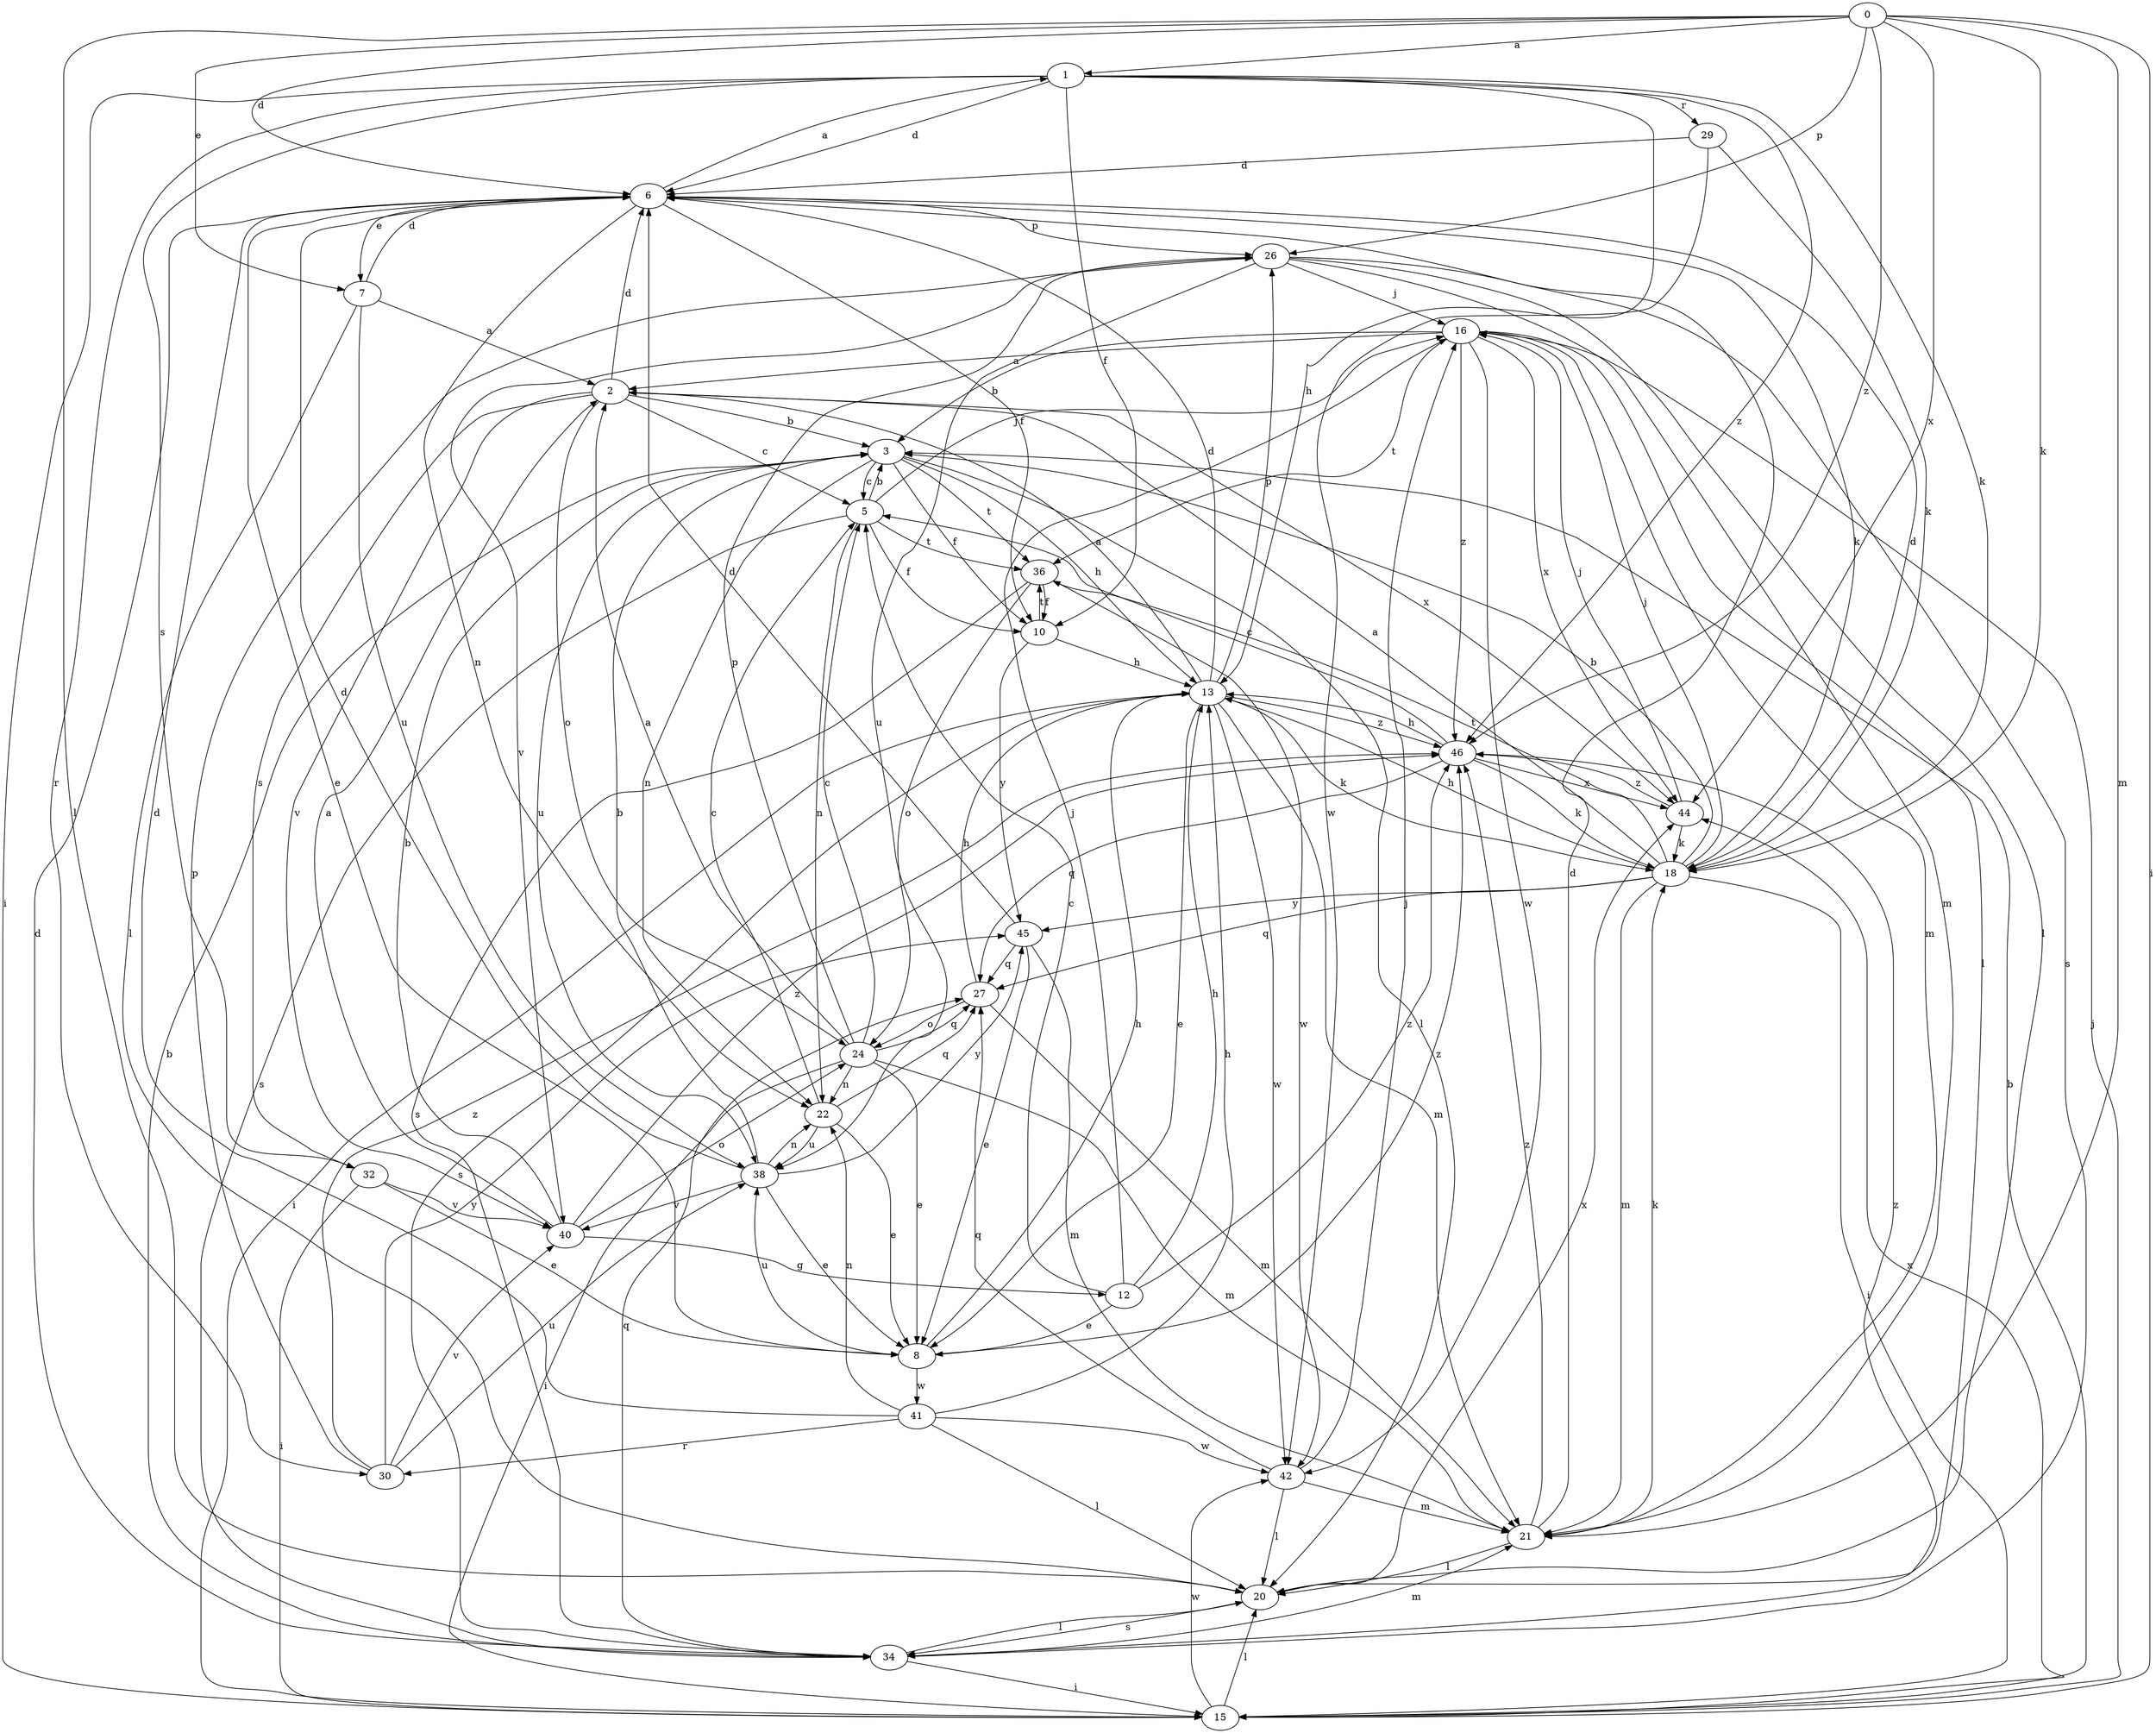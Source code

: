 strict digraph  {
0;
1;
2;
3;
5;
6;
7;
8;
10;
12;
13;
15;
16;
18;
20;
21;
22;
24;
26;
27;
29;
30;
32;
34;
36;
38;
40;
41;
42;
44;
45;
46;
0 -> 1  [label=a];
0 -> 6  [label=d];
0 -> 7  [label=e];
0 -> 15  [label=i];
0 -> 18  [label=k];
0 -> 20  [label=l];
0 -> 21  [label=m];
0 -> 26  [label=p];
0 -> 44  [label=x];
0 -> 46  [label=z];
1 -> 6  [label=d];
1 -> 10  [label=f];
1 -> 13  [label=h];
1 -> 15  [label=i];
1 -> 18  [label=k];
1 -> 29  [label=r];
1 -> 30  [label=r];
1 -> 32  [label=s];
1 -> 46  [label=z];
2 -> 3  [label=b];
2 -> 5  [label=c];
2 -> 6  [label=d];
2 -> 24  [label=o];
2 -> 32  [label=s];
2 -> 40  [label=v];
2 -> 44  [label=x];
3 -> 5  [label=c];
3 -> 10  [label=f];
3 -> 13  [label=h];
3 -> 20  [label=l];
3 -> 22  [label=n];
3 -> 36  [label=t];
3 -> 38  [label=u];
5 -> 3  [label=b];
5 -> 10  [label=f];
5 -> 16  [label=j];
5 -> 22  [label=n];
5 -> 34  [label=s];
5 -> 36  [label=t];
6 -> 1  [label=a];
6 -> 7  [label=e];
6 -> 8  [label=e];
6 -> 10  [label=f];
6 -> 18  [label=k];
6 -> 22  [label=n];
6 -> 26  [label=p];
7 -> 2  [label=a];
7 -> 6  [label=d];
7 -> 20  [label=l];
7 -> 38  [label=u];
8 -> 13  [label=h];
8 -> 38  [label=u];
8 -> 41  [label=w];
8 -> 46  [label=z];
10 -> 13  [label=h];
10 -> 36  [label=t];
10 -> 45  [label=y];
12 -> 5  [label=c];
12 -> 8  [label=e];
12 -> 13  [label=h];
12 -> 16  [label=j];
12 -> 46  [label=z];
13 -> 2  [label=a];
13 -> 6  [label=d];
13 -> 8  [label=e];
13 -> 15  [label=i];
13 -> 18  [label=k];
13 -> 21  [label=m];
13 -> 26  [label=p];
13 -> 34  [label=s];
13 -> 42  [label=w];
13 -> 46  [label=z];
15 -> 3  [label=b];
15 -> 16  [label=j];
15 -> 20  [label=l];
15 -> 42  [label=w];
15 -> 44  [label=x];
16 -> 2  [label=a];
16 -> 3  [label=b];
16 -> 20  [label=l];
16 -> 21  [label=m];
16 -> 36  [label=t];
16 -> 42  [label=w];
16 -> 44  [label=x];
16 -> 46  [label=z];
18 -> 2  [label=a];
18 -> 3  [label=b];
18 -> 6  [label=d];
18 -> 13  [label=h];
18 -> 15  [label=i];
18 -> 16  [label=j];
18 -> 21  [label=m];
18 -> 27  [label=q];
18 -> 36  [label=t];
18 -> 45  [label=y];
20 -> 34  [label=s];
20 -> 44  [label=x];
21 -> 6  [label=d];
21 -> 18  [label=k];
21 -> 20  [label=l];
21 -> 46  [label=z];
22 -> 5  [label=c];
22 -> 8  [label=e];
22 -> 27  [label=q];
22 -> 38  [label=u];
24 -> 2  [label=a];
24 -> 5  [label=c];
24 -> 8  [label=e];
24 -> 15  [label=i];
24 -> 21  [label=m];
24 -> 22  [label=n];
24 -> 26  [label=p];
24 -> 27  [label=q];
26 -> 16  [label=j];
26 -> 20  [label=l];
26 -> 21  [label=m];
26 -> 34  [label=s];
26 -> 38  [label=u];
26 -> 40  [label=v];
27 -> 13  [label=h];
27 -> 21  [label=m];
27 -> 24  [label=o];
29 -> 6  [label=d];
29 -> 18  [label=k];
29 -> 42  [label=w];
30 -> 26  [label=p];
30 -> 38  [label=u];
30 -> 40  [label=v];
30 -> 45  [label=y];
30 -> 46  [label=z];
32 -> 8  [label=e];
32 -> 15  [label=i];
32 -> 40  [label=v];
34 -> 3  [label=b];
34 -> 6  [label=d];
34 -> 15  [label=i];
34 -> 20  [label=l];
34 -> 21  [label=m];
34 -> 27  [label=q];
34 -> 46  [label=z];
36 -> 10  [label=f];
36 -> 24  [label=o];
36 -> 34  [label=s];
36 -> 42  [label=w];
38 -> 3  [label=b];
38 -> 6  [label=d];
38 -> 8  [label=e];
38 -> 22  [label=n];
38 -> 40  [label=v];
38 -> 45  [label=y];
40 -> 2  [label=a];
40 -> 3  [label=b];
40 -> 12  [label=g];
40 -> 24  [label=o];
40 -> 46  [label=z];
41 -> 6  [label=d];
41 -> 13  [label=h];
41 -> 20  [label=l];
41 -> 22  [label=n];
41 -> 30  [label=r];
41 -> 42  [label=w];
42 -> 16  [label=j];
42 -> 20  [label=l];
42 -> 21  [label=m];
42 -> 27  [label=q];
44 -> 16  [label=j];
44 -> 18  [label=k];
44 -> 46  [label=z];
45 -> 6  [label=d];
45 -> 8  [label=e];
45 -> 21  [label=m];
45 -> 27  [label=q];
46 -> 5  [label=c];
46 -> 13  [label=h];
46 -> 18  [label=k];
46 -> 27  [label=q];
46 -> 44  [label=x];
}
